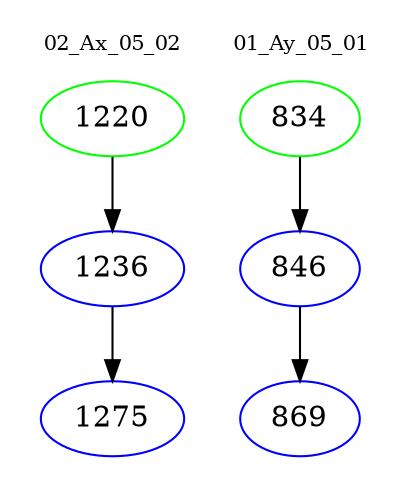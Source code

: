 digraph{
subgraph cluster_0 {
color = white
label = "02_Ax_05_02";
fontsize=10;
T0_1220 [label="1220", color="green"]
T0_1220 -> T0_1236 [color="black"]
T0_1236 [label="1236", color="blue"]
T0_1236 -> T0_1275 [color="black"]
T0_1275 [label="1275", color="blue"]
}
subgraph cluster_1 {
color = white
label = "01_Ay_05_01";
fontsize=10;
T1_834 [label="834", color="green"]
T1_834 -> T1_846 [color="black"]
T1_846 [label="846", color="blue"]
T1_846 -> T1_869 [color="black"]
T1_869 [label="869", color="blue"]
}
}
